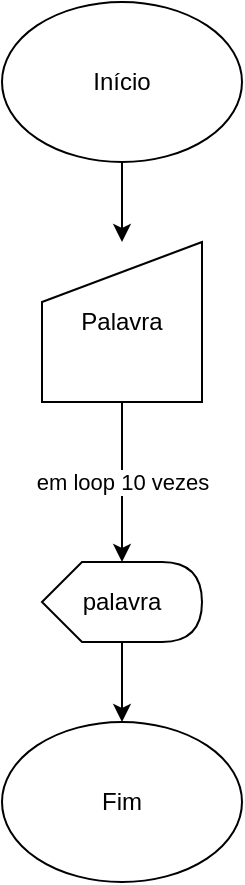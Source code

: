 <mxfile version="15.2.9" type="device"><diagram id="1JT-XD0Y6IidsF3ILIsU" name="Page-1"><mxGraphModel dx="467" dy="490" grid="1" gridSize="10" guides="1" tooltips="1" connect="1" arrows="1" fold="1" page="1" pageScale="1" pageWidth="827" pageHeight="1169" math="0" shadow="0"><root><mxCell id="0"/><mxCell id="1" parent="0"/><mxCell id="Dw0Xk3mtKtLe3MRwYWKX-1" value="Fim" style="ellipse;whiteSpace=wrap;html=1;" vertex="1" parent="1"><mxGeometry x="80" y="400" width="120" height="80" as="geometry"/></mxCell><mxCell id="Dw0Xk3mtKtLe3MRwYWKX-4" value="" style="edgeStyle=orthogonalEdgeStyle;rounded=0;orthogonalLoop=1;jettySize=auto;html=1;" edge="1" parent="1" source="Dw0Xk3mtKtLe3MRwYWKX-2" target="Dw0Xk3mtKtLe3MRwYWKX-3"><mxGeometry relative="1" as="geometry"/></mxCell><mxCell id="Dw0Xk3mtKtLe3MRwYWKX-2" value="Início" style="ellipse;whiteSpace=wrap;html=1;" vertex="1" parent="1"><mxGeometry x="80" y="40" width="120" height="80" as="geometry"/></mxCell><mxCell id="Dw0Xk3mtKtLe3MRwYWKX-6" value="em loop 10 vezes" style="edgeStyle=orthogonalEdgeStyle;rounded=0;orthogonalLoop=1;jettySize=auto;html=1;" edge="1" parent="1" source="Dw0Xk3mtKtLe3MRwYWKX-3" target="Dw0Xk3mtKtLe3MRwYWKX-5"><mxGeometry relative="1" as="geometry"/></mxCell><mxCell id="Dw0Xk3mtKtLe3MRwYWKX-3" value="Palavra" style="shape=manualInput;whiteSpace=wrap;html=1;" vertex="1" parent="1"><mxGeometry x="100" y="160" width="80" height="80" as="geometry"/></mxCell><mxCell id="Dw0Xk3mtKtLe3MRwYWKX-7" value="" style="edgeStyle=orthogonalEdgeStyle;rounded=0;orthogonalLoop=1;jettySize=auto;html=1;" edge="1" parent="1" source="Dw0Xk3mtKtLe3MRwYWKX-5" target="Dw0Xk3mtKtLe3MRwYWKX-1"><mxGeometry relative="1" as="geometry"/></mxCell><mxCell id="Dw0Xk3mtKtLe3MRwYWKX-5" value="palavra" style="shape=display;whiteSpace=wrap;html=1;" vertex="1" parent="1"><mxGeometry x="100" y="320" width="80" height="40" as="geometry"/></mxCell></root></mxGraphModel></diagram></mxfile>